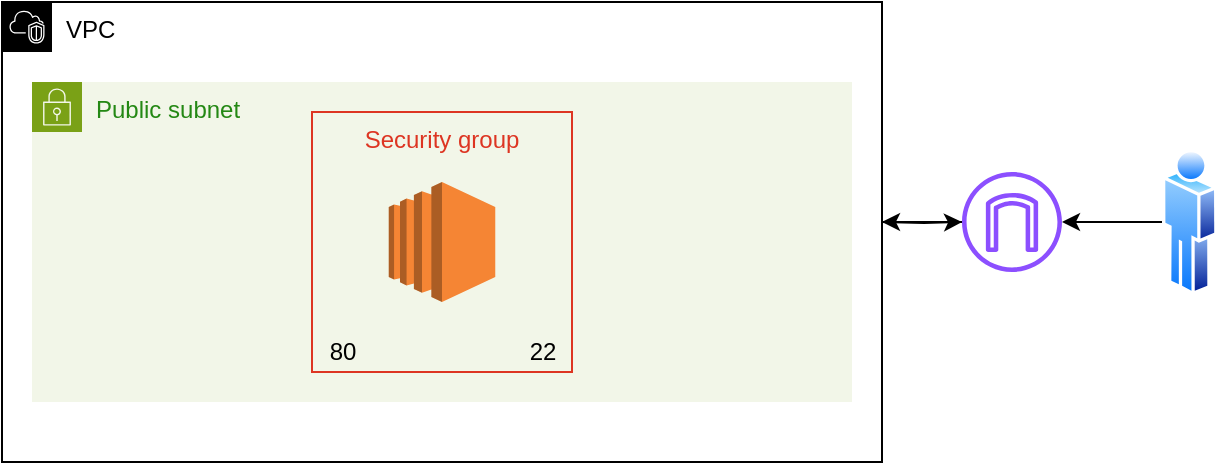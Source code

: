<mxfile version="24.0.4" type="device">
  <diagram name="Page-1" id="x2UxyvRBdZ-rF88mvOd2">
    <mxGraphModel dx="1434" dy="761" grid="1" gridSize="10" guides="1" tooltips="1" connect="1" arrows="1" fold="1" page="1" pageScale="1" pageWidth="827" pageHeight="1169" math="0" shadow="0">
      <root>
        <mxCell id="0" />
        <mxCell id="1" parent="0" />
        <mxCell id="y4LLOrizasRQPmOug3TV-10" style="edgeStyle=orthogonalEdgeStyle;rounded=0;orthogonalLoop=1;jettySize=auto;html=1;" edge="1" parent="1" target="y4LLOrizasRQPmOug3TV-5">
          <mxGeometry relative="1" as="geometry">
            <mxPoint x="520" y="200" as="sourcePoint" />
          </mxGeometry>
        </mxCell>
        <mxCell id="y4LLOrizasRQPmOug3TV-1" value="VPC" style="points=[[0,0],[0.25,0],[0.5,0],[0.75,0],[1,0],[1,0.25],[1,0.5],[1,0.75],[1,1],[0.75,1],[0.5,1],[0.25,1],[0,1],[0,0.75],[0,0.5],[0,0.25]];outlineConnect=0;html=1;whiteSpace=wrap;fontSize=12;fontStyle=0;container=1;pointerEvents=0;collapsible=0;recursiveResize=0;shape=mxgraph.aws4.group;grIcon=mxgraph.aws4.group_vpc2;verticalAlign=top;align=left;spacingLeft=30;dashed=0;" vertex="1" parent="1">
          <mxGeometry x="80" y="90" width="440" height="230" as="geometry" />
        </mxCell>
        <mxCell id="y4LLOrizasRQPmOug3TV-3" value="Public subnet" style="points=[[0,0],[0.25,0],[0.5,0],[0.75,0],[1,0],[1,0.25],[1,0.5],[1,0.75],[1,1],[0.75,1],[0.5,1],[0.25,1],[0,1],[0,0.75],[0,0.5],[0,0.25]];outlineConnect=0;gradientColor=none;html=1;whiteSpace=wrap;fontSize=12;fontStyle=0;container=1;pointerEvents=0;collapsible=0;recursiveResize=0;shape=mxgraph.aws4.group;grIcon=mxgraph.aws4.group_security_group;grStroke=0;strokeColor=#7AA116;fillColor=#F2F6E8;verticalAlign=top;align=left;spacingLeft=30;fontColor=#248814;dashed=0;" vertex="1" parent="y4LLOrizasRQPmOug3TV-1">
          <mxGeometry x="15" y="40" width="410" height="160" as="geometry" />
        </mxCell>
        <mxCell id="y4LLOrizasRQPmOug3TV-2" value="" style="outlineConnect=0;dashed=0;verticalLabelPosition=bottom;verticalAlign=top;align=center;html=1;shape=mxgraph.aws3.ec2;fillColor=#F58534;gradientColor=none;" vertex="1" parent="y4LLOrizasRQPmOug3TV-3">
          <mxGeometry x="178.38" y="50" width="53.25" height="60" as="geometry" />
        </mxCell>
        <mxCell id="y4LLOrizasRQPmOug3TV-12" value="Security group" style="fillColor=none;strokeColor=#DD3522;verticalAlign=top;fontStyle=0;fontColor=#DD3522;whiteSpace=wrap;html=1;" vertex="1" parent="y4LLOrizasRQPmOug3TV-3">
          <mxGeometry x="140" y="15" width="130" height="130" as="geometry" />
        </mxCell>
        <mxCell id="y4LLOrizasRQPmOug3TV-13" value="80" style="text;html=1;align=center;verticalAlign=middle;resizable=0;points=[];autosize=1;strokeColor=none;fillColor=none;" vertex="1" parent="y4LLOrizasRQPmOug3TV-3">
          <mxGeometry x="135" y="120" width="40" height="30" as="geometry" />
        </mxCell>
        <mxCell id="y4LLOrizasRQPmOug3TV-14" value="22" style="text;html=1;align=center;verticalAlign=middle;resizable=0;points=[];autosize=1;strokeColor=none;fillColor=none;" vertex="1" parent="y4LLOrizasRQPmOug3TV-3">
          <mxGeometry x="235" y="120" width="40" height="30" as="geometry" />
        </mxCell>
        <mxCell id="y4LLOrizasRQPmOug3TV-11" style="edgeStyle=orthogonalEdgeStyle;rounded=0;orthogonalLoop=1;jettySize=auto;html=1;entryX=1;entryY=0.5;entryDx=0;entryDy=0;" edge="1" parent="1" source="y4LLOrizasRQPmOug3TV-5">
          <mxGeometry relative="1" as="geometry">
            <mxPoint x="520" y="200" as="targetPoint" />
          </mxGeometry>
        </mxCell>
        <mxCell id="y4LLOrizasRQPmOug3TV-5" value="" style="sketch=0;outlineConnect=0;fontColor=#232F3E;gradientColor=none;fillColor=#8C4FFF;strokeColor=none;dashed=0;verticalLabelPosition=bottom;verticalAlign=top;align=center;html=1;fontSize=12;fontStyle=0;aspect=fixed;pointerEvents=1;shape=mxgraph.aws4.internet_gateway;" vertex="1" parent="1">
          <mxGeometry x="560" y="175" width="50" height="50" as="geometry" />
        </mxCell>
        <mxCell id="y4LLOrizasRQPmOug3TV-16" style="edgeStyle=orthogonalEdgeStyle;rounded=0;orthogonalLoop=1;jettySize=auto;html=1;" edge="1" parent="1" source="y4LLOrizasRQPmOug3TV-15" target="y4LLOrizasRQPmOug3TV-5">
          <mxGeometry relative="1" as="geometry" />
        </mxCell>
        <mxCell id="y4LLOrizasRQPmOug3TV-15" value="" style="image;aspect=fixed;perimeter=ellipsePerimeter;html=1;align=center;shadow=0;dashed=0;spacingTop=3;image=img/lib/active_directory/user.svg;" vertex="1" parent="1">
          <mxGeometry x="660" y="162.5" width="27.75" height="75" as="geometry" />
        </mxCell>
      </root>
    </mxGraphModel>
  </diagram>
</mxfile>
